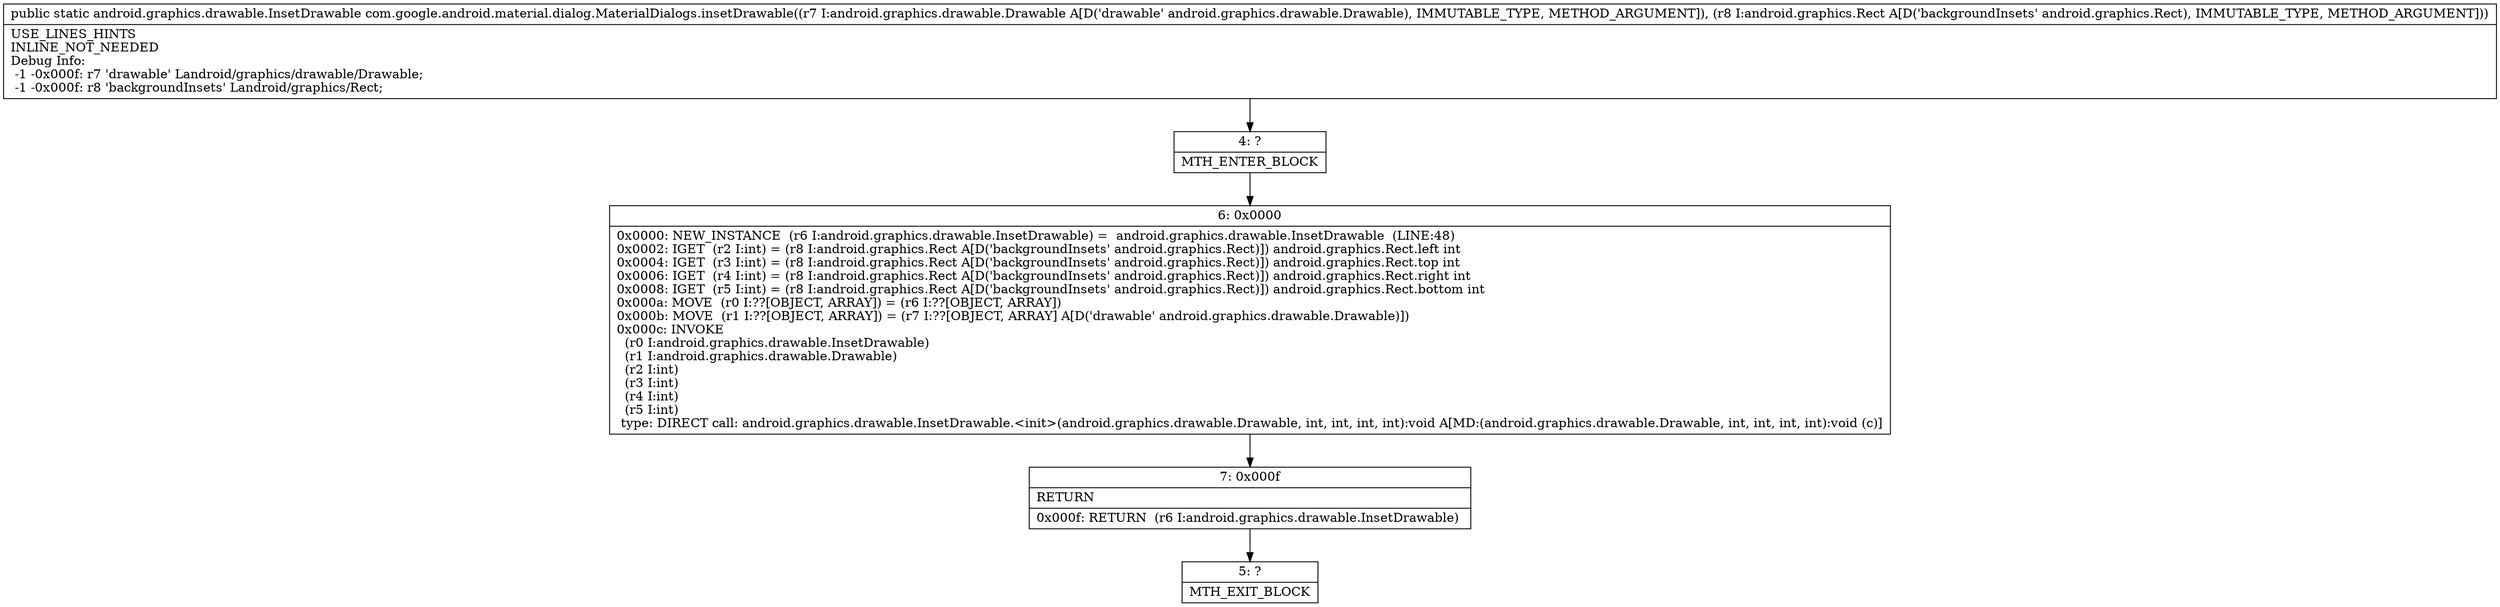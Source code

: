 digraph "CFG forcom.google.android.material.dialog.MaterialDialogs.insetDrawable(Landroid\/graphics\/drawable\/Drawable;Landroid\/graphics\/Rect;)Landroid\/graphics\/drawable\/InsetDrawable;" {
Node_4 [shape=record,label="{4\:\ ?|MTH_ENTER_BLOCK\l}"];
Node_6 [shape=record,label="{6\:\ 0x0000|0x0000: NEW_INSTANCE  (r6 I:android.graphics.drawable.InsetDrawable) =  android.graphics.drawable.InsetDrawable  (LINE:48)\l0x0002: IGET  (r2 I:int) = (r8 I:android.graphics.Rect A[D('backgroundInsets' android.graphics.Rect)]) android.graphics.Rect.left int \l0x0004: IGET  (r3 I:int) = (r8 I:android.graphics.Rect A[D('backgroundInsets' android.graphics.Rect)]) android.graphics.Rect.top int \l0x0006: IGET  (r4 I:int) = (r8 I:android.graphics.Rect A[D('backgroundInsets' android.graphics.Rect)]) android.graphics.Rect.right int \l0x0008: IGET  (r5 I:int) = (r8 I:android.graphics.Rect A[D('backgroundInsets' android.graphics.Rect)]) android.graphics.Rect.bottom int \l0x000a: MOVE  (r0 I:??[OBJECT, ARRAY]) = (r6 I:??[OBJECT, ARRAY]) \l0x000b: MOVE  (r1 I:??[OBJECT, ARRAY]) = (r7 I:??[OBJECT, ARRAY] A[D('drawable' android.graphics.drawable.Drawable)]) \l0x000c: INVOKE  \l  (r0 I:android.graphics.drawable.InsetDrawable)\l  (r1 I:android.graphics.drawable.Drawable)\l  (r2 I:int)\l  (r3 I:int)\l  (r4 I:int)\l  (r5 I:int)\l type: DIRECT call: android.graphics.drawable.InsetDrawable.\<init\>(android.graphics.drawable.Drawable, int, int, int, int):void A[MD:(android.graphics.drawable.Drawable, int, int, int, int):void (c)]\l}"];
Node_7 [shape=record,label="{7\:\ 0x000f|RETURN\l|0x000f: RETURN  (r6 I:android.graphics.drawable.InsetDrawable) \l}"];
Node_5 [shape=record,label="{5\:\ ?|MTH_EXIT_BLOCK\l}"];
MethodNode[shape=record,label="{public static android.graphics.drawable.InsetDrawable com.google.android.material.dialog.MaterialDialogs.insetDrawable((r7 I:android.graphics.drawable.Drawable A[D('drawable' android.graphics.drawable.Drawable), IMMUTABLE_TYPE, METHOD_ARGUMENT]), (r8 I:android.graphics.Rect A[D('backgroundInsets' android.graphics.Rect), IMMUTABLE_TYPE, METHOD_ARGUMENT]))  | USE_LINES_HINTS\lINLINE_NOT_NEEDED\lDebug Info:\l  \-1 \-0x000f: r7 'drawable' Landroid\/graphics\/drawable\/Drawable;\l  \-1 \-0x000f: r8 'backgroundInsets' Landroid\/graphics\/Rect;\l}"];
MethodNode -> Node_4;Node_4 -> Node_6;
Node_6 -> Node_7;
Node_7 -> Node_5;
}

